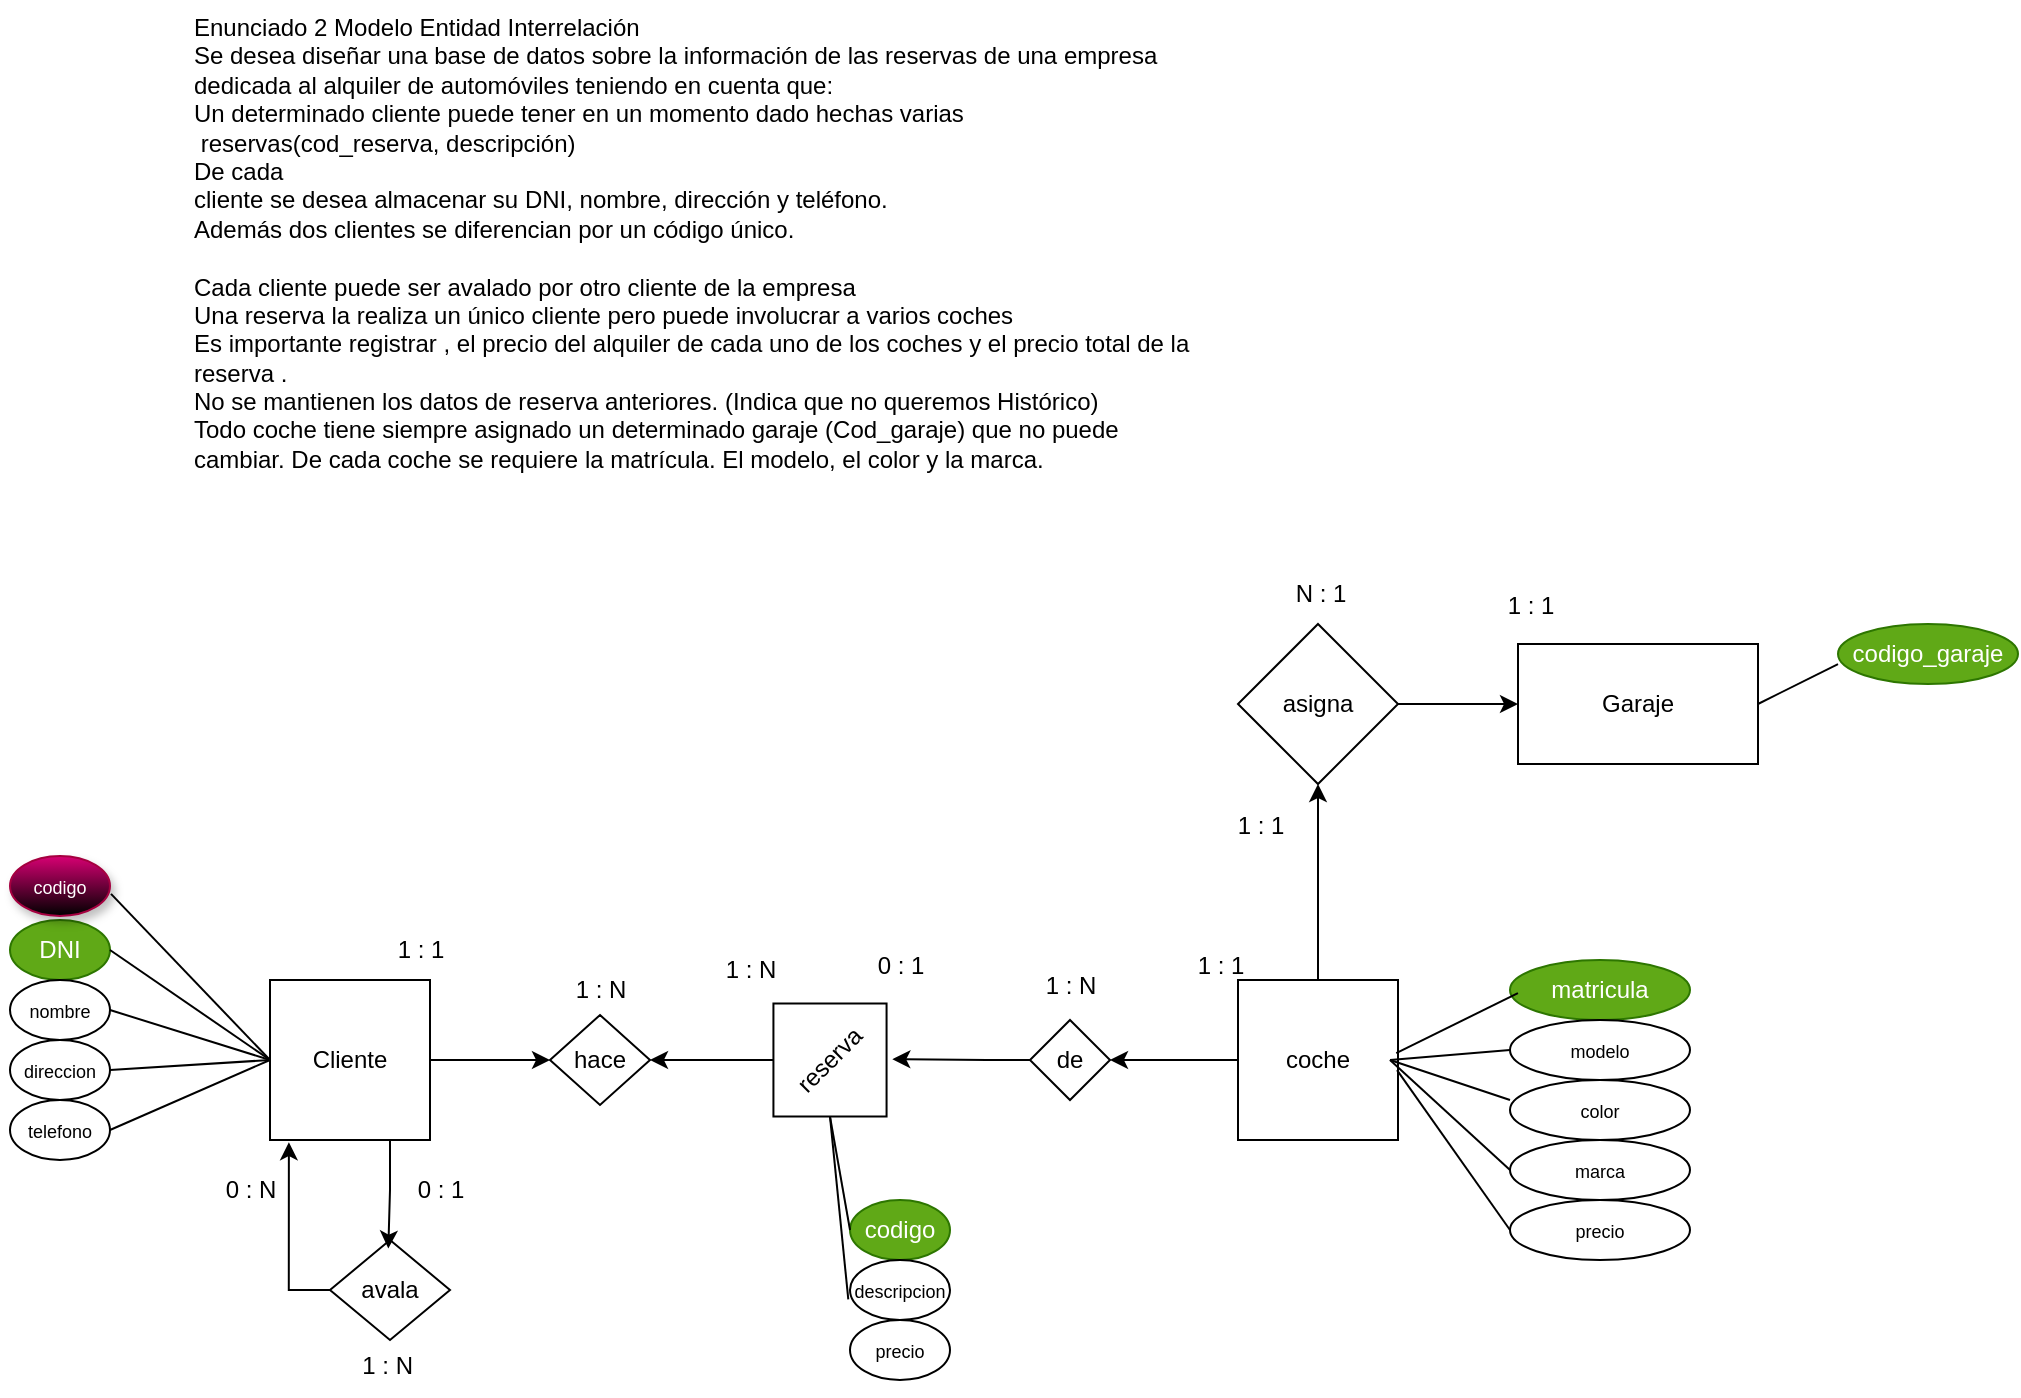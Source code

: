<mxfile version="28.2.4">
  <diagram name="Página-1" id="NtubVgu5_U1rpeV-C_-G">
    <mxGraphModel dx="1642" dy="1613" grid="1" gridSize="10" guides="1" tooltips="1" connect="1" arrows="1" fold="1" page="1" pageScale="1" pageWidth="827" pageHeight="1169" math="0" shadow="0">
      <root>
        <mxCell id="0" />
        <mxCell id="1" parent="0" />
        <mxCell id="PKN3ZlRZeN5BIrlGkkB1-1" value="Enunciado 2 Modelo Entidad Interrelación&lt;br&gt;Se desea diseñar una base de datos sobre la información de las reservas de una empresa&lt;br&gt;dedicada al alquiler de automóviles teniendo en cuenta que:&lt;br&gt;Un determinado &lt;font style=&quot;color: light-dark(rgb(0, 0, 0), rgb(204, 0, 0));&quot;&gt;cliente &lt;/font&gt;puede tener en un momento dado hechas varias&lt;div&gt;&amp;nbsp;&lt;font style=&quot;color: light-dark(rgb(0, 0, 0), rgb(0, 127, 255));&quot;&gt;reservas&lt;/font&gt;(cod_reserva, descripción)&amp;nbsp;&lt;/div&gt;&lt;div&gt;De cada&amp;nbsp;&lt;/div&gt;&lt;div&gt;&lt;font style=&quot;color: light-dark(rgb(0, 0, 0), rgb(255, 0, 0));&quot;&gt;cliente &lt;/font&gt;&lt;font style=&quot;color: light-dark(rgb(0, 0, 0), rgb(204, 0, 0));&quot;&gt;se desea almacenar su DNI, nombre, dirección y teléfono.&amp;nbsp;&lt;/font&gt;&lt;/div&gt;&lt;div&gt;&lt;font style=&quot;color: light-dark(rgb(0, 0, 0), rgb(204, 0, 0));&quot;&gt;Además dos clientes se diferencian por un código único.&lt;/font&gt;&lt;br&gt;&lt;br&gt;&lt;/div&gt;&lt;div&gt;Cada cliente puede ser avalado por otro cliente de la empresa&lt;br&gt;Una reserva la realiza un único cliente pero puede involucrar a varios coches&lt;br&gt;Es importante registrar , &lt;font style=&quot;color: light-dark(rgb(0, 0, 0), rgb(0, 0, 204));&quot;&gt;el precio del alquiler&lt;/font&gt; de cada uno de los coches y el precio total de la&lt;br&gt;reserva .&lt;br&gt;No se mantienen los datos de reserva anteriores. (Indica que no queremos Histórico)&lt;br&gt;Todo &lt;font style=&quot;color: light-dark(rgb(0, 0, 0), rgb(255, 255, 0));&quot;&gt;coche &lt;/font&gt;tiene siempre asignado un determinado garaje (Cod_garaje) que no puede&lt;br&gt;cambiar. De cada coche se requiere la matrícula. El modelo, el color y la marca.&lt;/div&gt;" style="text;whiteSpace=wrap;html=1;" vertex="1" parent="1">
          <mxGeometry x="-110" y="-50" width="560" height="210" as="geometry" />
        </mxCell>
        <mxCell id="PKN3ZlRZeN5BIrlGkkB1-59" value="" style="edgeStyle=orthogonalEdgeStyle;rounded=0;orthogonalLoop=1;jettySize=auto;html=1;entryX=0;entryY=0.5;entryDx=0;entryDy=0;" edge="1" parent="1" source="PKN3ZlRZeN5BIrlGkkB1-2" target="PKN3ZlRZeN5BIrlGkkB1-58">
          <mxGeometry relative="1" as="geometry">
            <mxPoint x="40.0" y="480" as="targetPoint" />
          </mxGeometry>
        </mxCell>
        <mxCell id="PKN3ZlRZeN5BIrlGkkB1-2" value="Cliente" style="whiteSpace=wrap;html=1;aspect=fixed;" vertex="1" parent="1">
          <mxGeometry x="-70" y="440" width="80" height="80" as="geometry" />
        </mxCell>
        <mxCell id="PKN3ZlRZeN5BIrlGkkB1-4" value="codigo" style="ellipse;whiteSpace=wrap;html=1;fillColor=#60a917;fontColor=#ffffff;strokeColor=#2D7600;" vertex="1" parent="1">
          <mxGeometry x="220" y="550" width="50" height="30" as="geometry" />
        </mxCell>
        <mxCell id="PKN3ZlRZeN5BIrlGkkB1-5" value="" style="endArrow=none;html=1;rounded=0;entryX=0;entryY=0.5;entryDx=0;entryDy=0;exitX=0;exitY=1;exitDx=0;exitDy=0;" edge="1" parent="1" source="PKN3ZlRZeN5BIrlGkkB1-18" target="PKN3ZlRZeN5BIrlGkkB1-4">
          <mxGeometry width="50" height="50" relative="1" as="geometry">
            <mxPoint x="220" y="520" as="sourcePoint" />
            <mxPoint x="279" y="580" as="targetPoint" />
          </mxGeometry>
        </mxCell>
        <mxCell id="PKN3ZlRZeN5BIrlGkkB1-6" value="&lt;font style=&quot;font-size: 9px;&quot;&gt;descripcion&lt;/font&gt;" style="ellipse;whiteSpace=wrap;html=1;" vertex="1" parent="1">
          <mxGeometry x="220" y="580" width="50" height="30" as="geometry" />
        </mxCell>
        <mxCell id="PKN3ZlRZeN5BIrlGkkB1-7" value="" style="endArrow=none;html=1;rounded=0;entryX=-0.017;entryY=0.657;entryDx=0;entryDy=0;entryPerimeter=0;exitX=0;exitY=1;exitDx=0;exitDy=0;" edge="1" parent="1" source="PKN3ZlRZeN5BIrlGkkB1-18" target="PKN3ZlRZeN5BIrlGkkB1-6">
          <mxGeometry width="50" height="50" relative="1" as="geometry">
            <mxPoint x="220" y="520" as="sourcePoint" />
            <mxPoint x="266" y="610" as="targetPoint" />
          </mxGeometry>
        </mxCell>
        <mxCell id="PKN3ZlRZeN5BIrlGkkB1-8" value="DNI" style="ellipse;whiteSpace=wrap;html=1;fillColor=#60a917;fontColor=#ffffff;strokeColor=#2D7600;" vertex="1" parent="1">
          <mxGeometry x="-200" y="410" width="50" height="30" as="geometry" />
        </mxCell>
        <mxCell id="PKN3ZlRZeN5BIrlGkkB1-9" value="&lt;font style=&quot;font-size: 9px;&quot;&gt;nombre&lt;/font&gt;" style="ellipse;whiteSpace=wrap;html=1;" vertex="1" parent="1">
          <mxGeometry x="-200" y="440" width="50" height="30" as="geometry" />
        </mxCell>
        <mxCell id="PKN3ZlRZeN5BIrlGkkB1-10" value="&lt;font style=&quot;font-size: 9px;&quot;&gt;direccion&lt;/font&gt;" style="ellipse;whiteSpace=wrap;html=1;" vertex="1" parent="1">
          <mxGeometry x="-200" y="470" width="50" height="30" as="geometry" />
        </mxCell>
        <mxCell id="PKN3ZlRZeN5BIrlGkkB1-11" value="&lt;font style=&quot;font-size: 9px;&quot;&gt;telefono&lt;/font&gt;" style="ellipse;whiteSpace=wrap;html=1;" vertex="1" parent="1">
          <mxGeometry x="-200" y="500" width="50" height="30" as="geometry" />
        </mxCell>
        <mxCell id="PKN3ZlRZeN5BIrlGkkB1-12" value="" style="endArrow=none;html=1;rounded=0;entryX=0;entryY=0.5;entryDx=0;entryDy=0;exitX=1;exitY=0.5;exitDx=0;exitDy=0;" edge="1" parent="1" source="PKN3ZlRZeN5BIrlGkkB1-8" target="PKN3ZlRZeN5BIrlGkkB1-2">
          <mxGeometry width="50" height="50" relative="1" as="geometry">
            <mxPoint x="-127" y="520" as="sourcePoint" />
            <mxPoint x="-90" y="499" as="targetPoint" />
          </mxGeometry>
        </mxCell>
        <mxCell id="PKN3ZlRZeN5BIrlGkkB1-14" value="" style="endArrow=none;html=1;rounded=0;entryX=0;entryY=0.5;entryDx=0;entryDy=0;exitX=1;exitY=0.5;exitDx=0;exitDy=0;" edge="1" parent="1" source="PKN3ZlRZeN5BIrlGkkB1-9" target="PKN3ZlRZeN5BIrlGkkB1-2">
          <mxGeometry width="50" height="50" relative="1" as="geometry">
            <mxPoint x="-150" y="455" as="sourcePoint" />
            <mxPoint x="-70" y="520" as="targetPoint" />
          </mxGeometry>
        </mxCell>
        <mxCell id="PKN3ZlRZeN5BIrlGkkB1-15" value="" style="endArrow=none;html=1;rounded=0;entryX=0;entryY=0.5;entryDx=0;entryDy=0;exitX=1;exitY=0.5;exitDx=0;exitDy=0;" edge="1" parent="1" source="PKN3ZlRZeN5BIrlGkkB1-10" target="PKN3ZlRZeN5BIrlGkkB1-2">
          <mxGeometry width="50" height="50" relative="1" as="geometry">
            <mxPoint x="-140" y="490" as="sourcePoint" />
            <mxPoint x="-60" y="525" as="targetPoint" />
          </mxGeometry>
        </mxCell>
        <mxCell id="PKN3ZlRZeN5BIrlGkkB1-16" value="" style="endArrow=none;html=1;rounded=0;entryX=0;entryY=0.5;entryDx=0;entryDy=0;exitX=1;exitY=0.5;exitDx=0;exitDy=0;" edge="1" parent="1" source="PKN3ZlRZeN5BIrlGkkB1-11" target="PKN3ZlRZeN5BIrlGkkB1-2">
          <mxGeometry width="50" height="50" relative="1" as="geometry">
            <mxPoint x="-110" y="510" as="sourcePoint" />
            <mxPoint x="-30" y="515" as="targetPoint" />
          </mxGeometry>
        </mxCell>
        <mxCell id="PKN3ZlRZeN5BIrlGkkB1-67" value="" style="edgeStyle=orthogonalEdgeStyle;rounded=0;orthogonalLoop=1;jettySize=auto;html=1;entryX=1;entryY=0.5;entryDx=0;entryDy=0;" edge="1" parent="1" source="PKN3ZlRZeN5BIrlGkkB1-18" target="PKN3ZlRZeN5BIrlGkkB1-58">
          <mxGeometry relative="1" as="geometry" />
        </mxCell>
        <mxCell id="PKN3ZlRZeN5BIrlGkkB1-18" value="reserva" style="rhombus;whiteSpace=wrap;html=1;rotation=-45;" vertex="1" parent="1">
          <mxGeometry x="170" y="440" width="80" height="80" as="geometry" />
        </mxCell>
        <mxCell id="PKN3ZlRZeN5BIrlGkkB1-21" value="1 : N" style="text;html=1;align=center;verticalAlign=middle;resizable=0;points=[];autosize=1;strokeColor=none;fillColor=none;" vertex="1" parent="1">
          <mxGeometry x="145" y="420" width="50" height="30" as="geometry" />
        </mxCell>
        <mxCell id="PKN3ZlRZeN5BIrlGkkB1-43" value="" style="edgeStyle=orthogonalEdgeStyle;rounded=0;orthogonalLoop=1;jettySize=auto;html=1;" edge="1" parent="1" source="PKN3ZlRZeN5BIrlGkkB1-22" target="PKN3ZlRZeN5BIrlGkkB1-42">
          <mxGeometry relative="1" as="geometry" />
        </mxCell>
        <mxCell id="PKN3ZlRZeN5BIrlGkkB1-68" style="edgeStyle=orthogonalEdgeStyle;rounded=0;orthogonalLoop=1;jettySize=auto;html=1;entryX=1;entryY=0.5;entryDx=0;entryDy=0;" edge="1" parent="1" source="PKN3ZlRZeN5BIrlGkkB1-22" target="PKN3ZlRZeN5BIrlGkkB1-62">
          <mxGeometry relative="1" as="geometry" />
        </mxCell>
        <mxCell id="PKN3ZlRZeN5BIrlGkkB1-22" value="coche" style="whiteSpace=wrap;html=1;aspect=fixed;" vertex="1" parent="1">
          <mxGeometry x="414" y="440" width="80" height="80" as="geometry" />
        </mxCell>
        <mxCell id="PKN3ZlRZeN5BIrlGkkB1-25" value="matricula" style="ellipse;whiteSpace=wrap;html=1;fillColor=#60a917;fontColor=#ffffff;strokeColor=#2D7600;" vertex="1" parent="1">
          <mxGeometry x="550" y="430" width="90" height="30" as="geometry" />
        </mxCell>
        <mxCell id="PKN3ZlRZeN5BIrlGkkB1-26" value="&lt;font style=&quot;font-size: 9px;&quot;&gt;modelo&lt;/font&gt;" style="ellipse;whiteSpace=wrap;html=1;" vertex="1" parent="1">
          <mxGeometry x="550" y="460" width="90" height="30" as="geometry" />
        </mxCell>
        <mxCell id="PKN3ZlRZeN5BIrlGkkB1-27" value="&lt;font style=&quot;font-size: 9px;&quot;&gt;color&lt;/font&gt;" style="ellipse;whiteSpace=wrap;html=1;" vertex="1" parent="1">
          <mxGeometry x="550" y="490" width="90" height="30" as="geometry" />
        </mxCell>
        <mxCell id="PKN3ZlRZeN5BIrlGkkB1-28" value="&lt;font style=&quot;font-size: 9px;&quot;&gt;marca&lt;/font&gt;" style="ellipse;whiteSpace=wrap;html=1;" vertex="1" parent="1">
          <mxGeometry x="550" y="520" width="90" height="30" as="geometry" />
        </mxCell>
        <mxCell id="PKN3ZlRZeN5BIrlGkkB1-29" value="" style="endArrow=none;html=1;rounded=0;entryX=0.044;entryY=0.552;entryDx=0;entryDy=0;exitX=1.039;exitY=0.457;exitDx=0;exitDy=0;exitPerimeter=0;entryPerimeter=0;" edge="1" parent="1" target="PKN3ZlRZeN5BIrlGkkB1-25">
          <mxGeometry width="50" height="50" relative="1" as="geometry">
            <mxPoint x="493.12" y="476.56" as="sourcePoint" />
            <mxPoint x="570" y="470" as="targetPoint" />
          </mxGeometry>
        </mxCell>
        <mxCell id="PKN3ZlRZeN5BIrlGkkB1-30" value="" style="endArrow=none;html=1;rounded=0;entryX=0;entryY=0.5;entryDx=0;entryDy=0;exitX=1;exitY=0.5;exitDx=0;exitDy=0;" edge="1" parent="1" target="PKN3ZlRZeN5BIrlGkkB1-26">
          <mxGeometry width="50" height="50" relative="1" as="geometry">
            <mxPoint x="490" y="480" as="sourcePoint" />
            <mxPoint x="561" y="490" as="targetPoint" />
          </mxGeometry>
        </mxCell>
        <mxCell id="PKN3ZlRZeN5BIrlGkkB1-31" value="" style="endArrow=none;html=1;rounded=0;entryX=0;entryY=0.333;entryDx=0;entryDy=0;exitX=1;exitY=0.5;exitDx=0;exitDy=0;entryPerimeter=0;" edge="1" parent="1" target="PKN3ZlRZeN5BIrlGkkB1-27">
          <mxGeometry width="50" height="50" relative="1" as="geometry">
            <mxPoint x="490" y="480" as="sourcePoint" />
            <mxPoint x="560" y="505" as="targetPoint" />
          </mxGeometry>
        </mxCell>
        <mxCell id="PKN3ZlRZeN5BIrlGkkB1-32" value="" style="endArrow=none;html=1;rounded=0;entryX=0;entryY=0.5;entryDx=0;entryDy=0;exitX=1;exitY=0.5;exitDx=0;exitDy=0;" edge="1" parent="1" target="PKN3ZlRZeN5BIrlGkkB1-28">
          <mxGeometry width="50" height="50" relative="1" as="geometry">
            <mxPoint x="490" y="480" as="sourcePoint" />
            <mxPoint x="570" y="550" as="targetPoint" />
          </mxGeometry>
        </mxCell>
        <mxCell id="PKN3ZlRZeN5BIrlGkkB1-37" style="edgeStyle=orthogonalEdgeStyle;rounded=0;orthogonalLoop=1;jettySize=auto;html=1;entryX=0.118;entryY=1.014;entryDx=0;entryDy=0;entryPerimeter=0;" edge="1" parent="1" source="PKN3ZlRZeN5BIrlGkkB1-34" target="PKN3ZlRZeN5BIrlGkkB1-2">
          <mxGeometry relative="1" as="geometry">
            <mxPoint x="-60" y="530" as="targetPoint" />
            <Array as="points">
              <mxPoint x="-61" y="595" />
            </Array>
          </mxGeometry>
        </mxCell>
        <mxCell id="PKN3ZlRZeN5BIrlGkkB1-34" value="avala" style="rhombus;whiteSpace=wrap;html=1;" vertex="1" parent="1">
          <mxGeometry x="-40" y="570" width="60" height="50" as="geometry" />
        </mxCell>
        <mxCell id="PKN3ZlRZeN5BIrlGkkB1-36" style="edgeStyle=orthogonalEdgeStyle;rounded=0;orthogonalLoop=1;jettySize=auto;html=1;exitX=0.75;exitY=1;exitDx=0;exitDy=0;entryX=0.486;entryY=0.086;entryDx=0;entryDy=0;entryPerimeter=0;" edge="1" parent="1" source="PKN3ZlRZeN5BIrlGkkB1-2" target="PKN3ZlRZeN5BIrlGkkB1-34">
          <mxGeometry relative="1" as="geometry" />
        </mxCell>
        <mxCell id="PKN3ZlRZeN5BIrlGkkB1-38" value="0 : 1" style="text;html=1;align=center;verticalAlign=middle;resizable=0;points=[];autosize=1;strokeColor=none;fillColor=none;" vertex="1" parent="1">
          <mxGeometry x="-10" y="530" width="50" height="30" as="geometry" />
        </mxCell>
        <mxCell id="PKN3ZlRZeN5BIrlGkkB1-39" value="0 : N" style="text;html=1;align=center;verticalAlign=middle;resizable=0;points=[];autosize=1;strokeColor=none;fillColor=none;" vertex="1" parent="1">
          <mxGeometry x="-105" y="530" width="50" height="30" as="geometry" />
        </mxCell>
        <mxCell id="PKN3ZlRZeN5BIrlGkkB1-40" value="1 : 1" style="text;html=1;align=center;verticalAlign=middle;resizable=0;points=[];autosize=1;strokeColor=none;fillColor=none;" vertex="1" parent="1">
          <mxGeometry x="-20" y="410" width="50" height="30" as="geometry" />
        </mxCell>
        <mxCell id="PKN3ZlRZeN5BIrlGkkB1-45" value="" style="edgeStyle=orthogonalEdgeStyle;rounded=0;orthogonalLoop=1;jettySize=auto;html=1;" edge="1" parent="1" source="PKN3ZlRZeN5BIrlGkkB1-42" target="PKN3ZlRZeN5BIrlGkkB1-44">
          <mxGeometry relative="1" as="geometry" />
        </mxCell>
        <mxCell id="PKN3ZlRZeN5BIrlGkkB1-42" value="asigna" style="rhombus;whiteSpace=wrap;html=1;" vertex="1" parent="1">
          <mxGeometry x="414" y="262" width="80" height="80" as="geometry" />
        </mxCell>
        <mxCell id="PKN3ZlRZeN5BIrlGkkB1-44" value="Garaje" style="whiteSpace=wrap;html=1;" vertex="1" parent="1">
          <mxGeometry x="554" y="272" width="120" height="60" as="geometry" />
        </mxCell>
        <mxCell id="PKN3ZlRZeN5BIrlGkkB1-46" value="codigo_garaje" style="ellipse;whiteSpace=wrap;html=1;fillColor=#60a917;fontColor=#ffffff;strokeColor=#2D7600;" vertex="1" parent="1">
          <mxGeometry x="714" y="262" width="90" height="30" as="geometry" />
        </mxCell>
        <mxCell id="PKN3ZlRZeN5BIrlGkkB1-47" value="" style="endArrow=none;html=1;rounded=0;exitX=1;exitY=0.5;exitDx=0;exitDy=0;entryX=0;entryY=0.667;entryDx=0;entryDy=0;entryPerimeter=0;" edge="1" parent="1" source="PKN3ZlRZeN5BIrlGkkB1-44" target="PKN3ZlRZeN5BIrlGkkB1-46">
          <mxGeometry width="50" height="50" relative="1" as="geometry">
            <mxPoint x="664" y="302" as="sourcePoint" />
            <mxPoint x="704" y="312" as="targetPoint" />
          </mxGeometry>
        </mxCell>
        <mxCell id="PKN3ZlRZeN5BIrlGkkB1-48" value="N : 1" style="text;html=1;align=center;verticalAlign=middle;resizable=0;points=[];autosize=1;strokeColor=none;fillColor=none;" vertex="1" parent="1">
          <mxGeometry x="430" y="232" width="50" height="30" as="geometry" />
        </mxCell>
        <mxCell id="PKN3ZlRZeN5BIrlGkkB1-51" value="&lt;font style=&quot;font-size: 9px;&quot;&gt;precio&lt;/font&gt;" style="ellipse;whiteSpace=wrap;html=1;" vertex="1" parent="1">
          <mxGeometry x="220" y="610" width="50" height="30" as="geometry" />
        </mxCell>
        <mxCell id="PKN3ZlRZeN5BIrlGkkB1-52" value="&lt;font style=&quot;font-size: 9px;&quot;&gt;precio&lt;/font&gt;" style="ellipse;whiteSpace=wrap;html=1;" vertex="1" parent="1">
          <mxGeometry x="550" y="550" width="90" height="30" as="geometry" />
        </mxCell>
        <mxCell id="PKN3ZlRZeN5BIrlGkkB1-53" value="" style="endArrow=none;html=1;rounded=0;entryX=0;entryY=0.5;entryDx=0;entryDy=0;exitX=1.044;exitY=0.563;exitDx=0;exitDy=0;exitPerimeter=0;" edge="1" parent="1" target="PKN3ZlRZeN5BIrlGkkB1-52">
          <mxGeometry width="50" height="50" relative="1" as="geometry">
            <mxPoint x="493.52" y="485.04" as="sourcePoint" />
            <mxPoint x="534" y="607.5" as="targetPoint" />
          </mxGeometry>
        </mxCell>
        <mxCell id="PKN3ZlRZeN5BIrlGkkB1-54" value="&lt;font style=&quot;font-size: 9px;&quot;&gt;codigo&lt;/font&gt;" style="ellipse;whiteSpace=wrap;html=1;fillStyle=solid;fillColor=#d80073;fontColor=#ffffff;strokeColor=#A50040;shadow=1;gradientColor=default;" vertex="1" parent="1">
          <mxGeometry x="-200" y="378" width="50" height="30" as="geometry" />
        </mxCell>
        <mxCell id="PKN3ZlRZeN5BIrlGkkB1-55" value="" style="endArrow=none;html=1;rounded=0;entryX=0;entryY=0.5;entryDx=0;entryDy=0;exitX=1.01;exitY=0.632;exitDx=0;exitDy=0;exitPerimeter=0;" edge="1" parent="1" source="PKN3ZlRZeN5BIrlGkkB1-54" target="PKN3ZlRZeN5BIrlGkkB1-2">
          <mxGeometry width="50" height="50" relative="1" as="geometry">
            <mxPoint x="-120" y="420" as="sourcePoint" />
            <mxPoint x="-40" y="475" as="targetPoint" />
          </mxGeometry>
        </mxCell>
        <mxCell id="PKN3ZlRZeN5BIrlGkkB1-58" value="hace" style="rhombus;whiteSpace=wrap;html=1;" vertex="1" parent="1">
          <mxGeometry x="70" y="457.5" width="50" height="45" as="geometry" />
        </mxCell>
        <mxCell id="PKN3ZlRZeN5BIrlGkkB1-62" value="de" style="rhombus;whiteSpace=wrap;html=1;" vertex="1" parent="1">
          <mxGeometry x="310" y="460" width="40" height="40" as="geometry" />
        </mxCell>
        <mxCell id="PKN3ZlRZeN5BIrlGkkB1-65" value="1 : N" style="text;html=1;align=center;verticalAlign=middle;resizable=0;points=[];autosize=1;strokeColor=none;fillColor=none;" vertex="1" parent="1">
          <mxGeometry x="70" y="430" width="50" height="30" as="geometry" />
        </mxCell>
        <mxCell id="PKN3ZlRZeN5BIrlGkkB1-70" style="edgeStyle=orthogonalEdgeStyle;rounded=0;orthogonalLoop=1;jettySize=auto;html=1;entryX=0.779;entryY=0.772;entryDx=0;entryDy=0;entryPerimeter=0;" edge="1" parent="1" source="PKN3ZlRZeN5BIrlGkkB1-62" target="PKN3ZlRZeN5BIrlGkkB1-18">
          <mxGeometry relative="1" as="geometry" />
        </mxCell>
        <mxCell id="PKN3ZlRZeN5BIrlGkkB1-71" value="1 : N&amp;nbsp;" style="text;html=1;align=center;verticalAlign=middle;resizable=0;points=[];autosize=1;strokeColor=none;fillColor=none;" vertex="1" parent="1">
          <mxGeometry x="-35" y="618" width="50" height="30" as="geometry" />
        </mxCell>
        <mxCell id="PKN3ZlRZeN5BIrlGkkB1-72" value="1 : 1" style="text;html=1;align=center;verticalAlign=middle;resizable=0;points=[];autosize=1;strokeColor=none;fillColor=none;" vertex="1" parent="1">
          <mxGeometry x="380" y="418" width="50" height="30" as="geometry" />
        </mxCell>
        <mxCell id="PKN3ZlRZeN5BIrlGkkB1-73" value="0 : 1" style="text;html=1;align=center;verticalAlign=middle;resizable=0;points=[];autosize=1;strokeColor=none;fillColor=none;" vertex="1" parent="1">
          <mxGeometry x="220" y="418" width="50" height="30" as="geometry" />
        </mxCell>
        <mxCell id="PKN3ZlRZeN5BIrlGkkB1-74" value="1 : N" style="text;html=1;align=center;verticalAlign=middle;resizable=0;points=[];autosize=1;strokeColor=none;fillColor=none;" vertex="1" parent="1">
          <mxGeometry x="305" y="428" width="50" height="30" as="geometry" />
        </mxCell>
        <mxCell id="PKN3ZlRZeN5BIrlGkkB1-75" value="1 : 1" style="text;html=1;align=center;verticalAlign=middle;resizable=0;points=[];autosize=1;strokeColor=none;fillColor=none;" vertex="1" parent="1">
          <mxGeometry x="535" y="238" width="50" height="30" as="geometry" />
        </mxCell>
        <mxCell id="PKN3ZlRZeN5BIrlGkkB1-76" value="1 : 1" style="text;html=1;align=center;verticalAlign=middle;resizable=0;points=[];autosize=1;strokeColor=none;fillColor=none;" vertex="1" parent="1">
          <mxGeometry x="400" y="348" width="50" height="30" as="geometry" />
        </mxCell>
      </root>
    </mxGraphModel>
  </diagram>
</mxfile>
